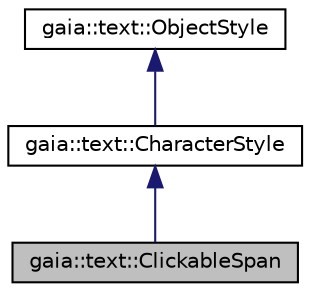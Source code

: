 digraph G
{
  edge [fontname="Helvetica",fontsize="10",labelfontname="Helvetica",labelfontsize="10"];
  node [fontname="Helvetica",fontsize="10",shape=record];
  Node1 [label="gaia::text::ClickableSpan",height=0.2,width=0.4,color="black", fillcolor="grey75", style="filled" fontcolor="black"];
  Node2 -> Node1 [dir=back,color="midnightblue",fontsize="10",style="solid",fontname="Helvetica"];
  Node2 [label="gaia::text::CharacterStyle",height=0.2,width=0.4,color="black", fillcolor="white", style="filled",URL="$d9/d29/classgaia_1_1text_1_1_character_style.html",tooltip="The classes that affect character-level text formatting extend this class."];
  Node3 -> Node2 [dir=back,color="midnightblue",fontsize="10",style="solid",fontname="Helvetica"];
  Node3 [label="gaia::text::ObjectStyle",height=0.2,width=0.4,color="black", fillcolor="white", style="filled",URL="$d7/d55/classgaia_1_1text_1_1_object_style.html",tooltip="ObjectStyle is interface for spannable class."];
}
